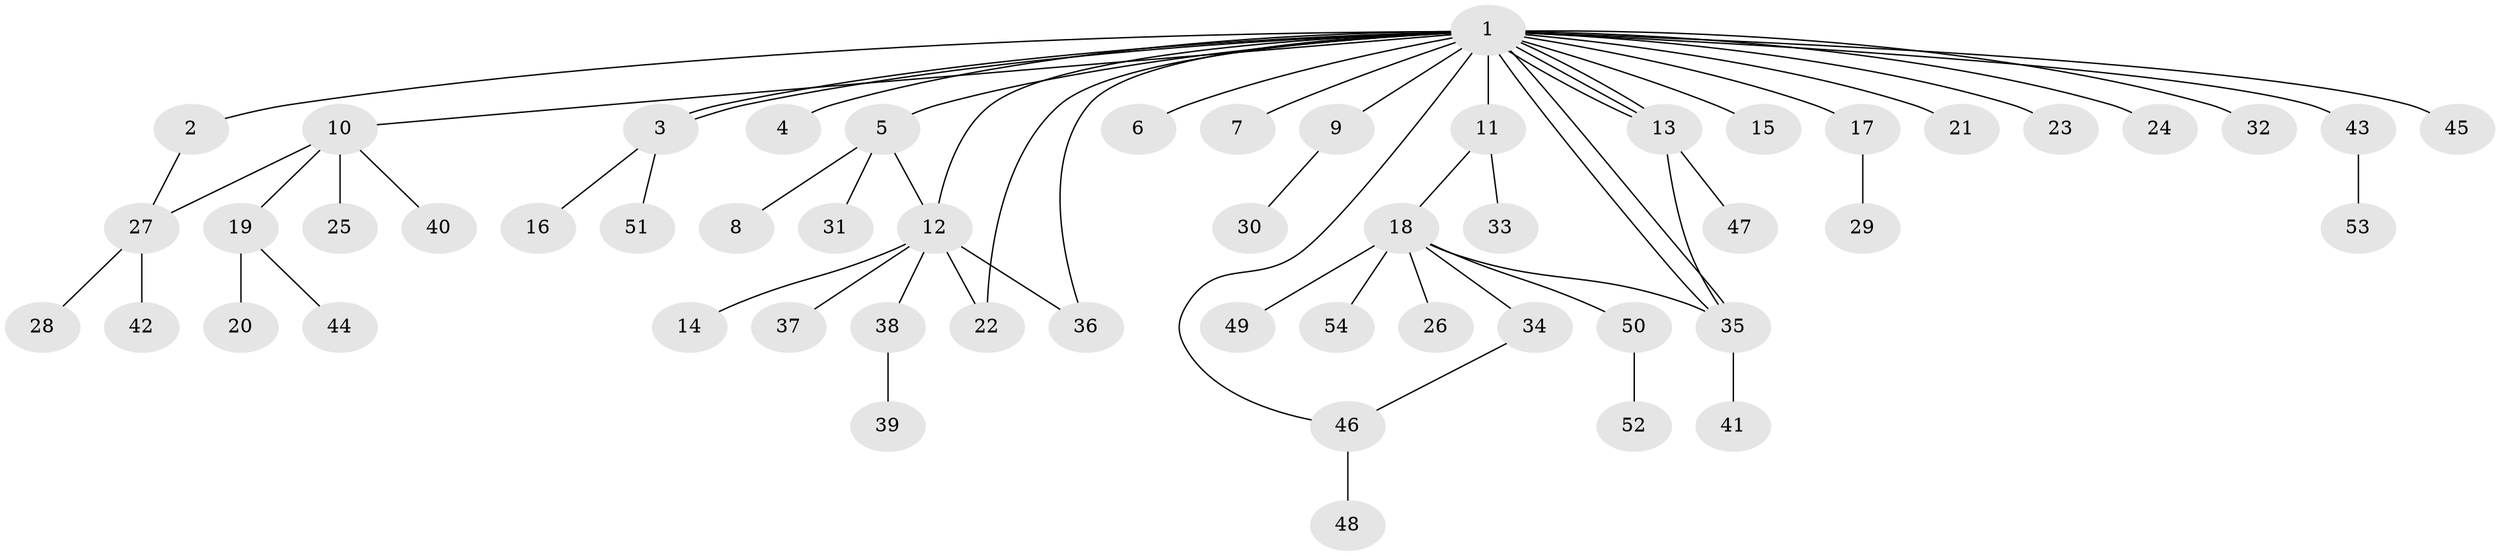 // coarse degree distribution, {29: 0.025, 4: 0.1, 3: 0.025, 1: 0.675, 2: 0.15, 7: 0.025}
// Generated by graph-tools (version 1.1) at 2025/23/03/03/25 07:23:55]
// undirected, 54 vertices, 64 edges
graph export_dot {
graph [start="1"]
  node [color=gray90,style=filled];
  1;
  2;
  3;
  4;
  5;
  6;
  7;
  8;
  9;
  10;
  11;
  12;
  13;
  14;
  15;
  16;
  17;
  18;
  19;
  20;
  21;
  22;
  23;
  24;
  25;
  26;
  27;
  28;
  29;
  30;
  31;
  32;
  33;
  34;
  35;
  36;
  37;
  38;
  39;
  40;
  41;
  42;
  43;
  44;
  45;
  46;
  47;
  48;
  49;
  50;
  51;
  52;
  53;
  54;
  1 -- 2;
  1 -- 3;
  1 -- 3;
  1 -- 4;
  1 -- 5;
  1 -- 6;
  1 -- 7;
  1 -- 9;
  1 -- 10;
  1 -- 11;
  1 -- 12;
  1 -- 13;
  1 -- 13;
  1 -- 13;
  1 -- 15;
  1 -- 17;
  1 -- 21;
  1 -- 22;
  1 -- 23;
  1 -- 24;
  1 -- 32;
  1 -- 35;
  1 -- 35;
  1 -- 36;
  1 -- 43;
  1 -- 45;
  1 -- 46;
  2 -- 27;
  3 -- 16;
  3 -- 51;
  5 -- 8;
  5 -- 12;
  5 -- 31;
  9 -- 30;
  10 -- 19;
  10 -- 25;
  10 -- 27;
  10 -- 40;
  11 -- 18;
  11 -- 33;
  12 -- 14;
  12 -- 22;
  12 -- 36;
  12 -- 37;
  12 -- 38;
  13 -- 35;
  13 -- 47;
  17 -- 29;
  18 -- 26;
  18 -- 34;
  18 -- 35;
  18 -- 49;
  18 -- 50;
  18 -- 54;
  19 -- 20;
  19 -- 44;
  27 -- 28;
  27 -- 42;
  34 -- 46;
  35 -- 41;
  38 -- 39;
  43 -- 53;
  46 -- 48;
  50 -- 52;
}
